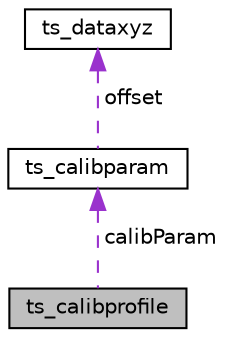 digraph "ts_calibprofile"
{
  edge [fontname="Helvetica",fontsize="10",labelfontname="Helvetica",labelfontsize="10"];
  node [fontname="Helvetica",fontsize="10",shape=record];
  Node1 [label="ts_calibprofile",height=0.2,width=0.4,color="black", fillcolor="grey75", style="filled", fontcolor="black"];
  Node2 -> Node1 [dir="back",color="darkorchid3",fontsize="10",style="dashed",label=" calibParam" ,fontname="Helvetica"];
  Node2 [label="ts_calibparam",height=0.2,width=0.4,color="black", fillcolor="white", style="filled",URL="$structts__calibparam.html",tooltip="Calibration parameters. "];
  Node3 -> Node2 [dir="back",color="darkorchid3",fontsize="10",style="dashed",label=" offset" ,fontname="Helvetica"];
  Node3 [label="ts_dataxyz",height=0.2,width=0.4,color="black", fillcolor="white", style="filled",URL="$structts__dataxyz.html",tooltip="3-axis data as S16 "];
}
